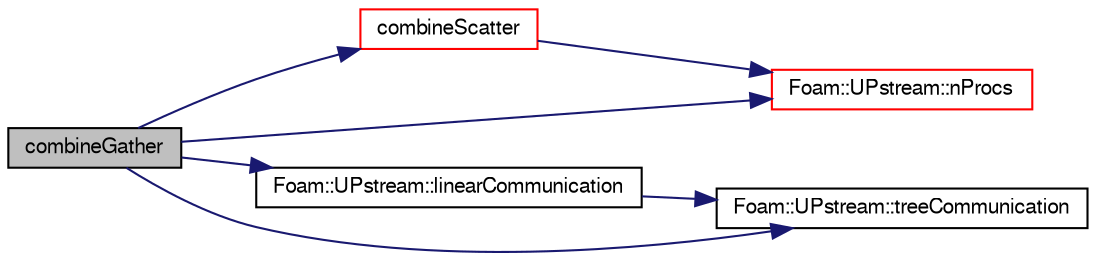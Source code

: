 digraph "combineGather"
{
  bgcolor="transparent";
  edge [fontname="FreeSans",fontsize="10",labelfontname="FreeSans",labelfontsize="10"];
  node [fontname="FreeSans",fontsize="10",shape=record];
  rankdir="LR";
  Node3935 [label="combineGather",height=0.2,width=0.4,color="black", fillcolor="grey75", style="filled", fontcolor="black"];
  Node3935 -> Node3936 [color="midnightblue",fontsize="10",style="solid",fontname="FreeSans"];
  Node3936 [label="combineScatter",height=0.2,width=0.4,color="red",URL="$a26250.html#a2eea2c110e936c30c8f66b7326c69be5",tooltip="Scatter data. Reverse of combineGather. "];
  Node3936 -> Node3937 [color="midnightblue",fontsize="10",style="solid",fontname="FreeSans"];
  Node3937 [label="Foam::UPstream::nProcs",height=0.2,width=0.4,color="red",URL="$a26270.html#aada0e04d8127eda8ee95be0772754a4f",tooltip="Number of processes in parallel run. "];
  Node3935 -> Node3951 [color="midnightblue",fontsize="10",style="solid",fontname="FreeSans"];
  Node3951 [label="Foam::UPstream::linearCommunication",height=0.2,width=0.4,color="black",URL="$a26270.html#af7ec282f2581c26d06e2375a17174591",tooltip="Communication schedule for linear all-to-master (proc 0) "];
  Node3951 -> Node3952 [color="midnightblue",fontsize="10",style="solid",fontname="FreeSans"];
  Node3952 [label="Foam::UPstream::treeCommunication",height=0.2,width=0.4,color="black",URL="$a26270.html#afaa38d3b4ac099268cc3081da637d147",tooltip="Communication schedule for tree all-to-master (proc 0) "];
  Node3935 -> Node3937 [color="midnightblue",fontsize="10",style="solid",fontname="FreeSans"];
  Node3935 -> Node3952 [color="midnightblue",fontsize="10",style="solid",fontname="FreeSans"];
}
